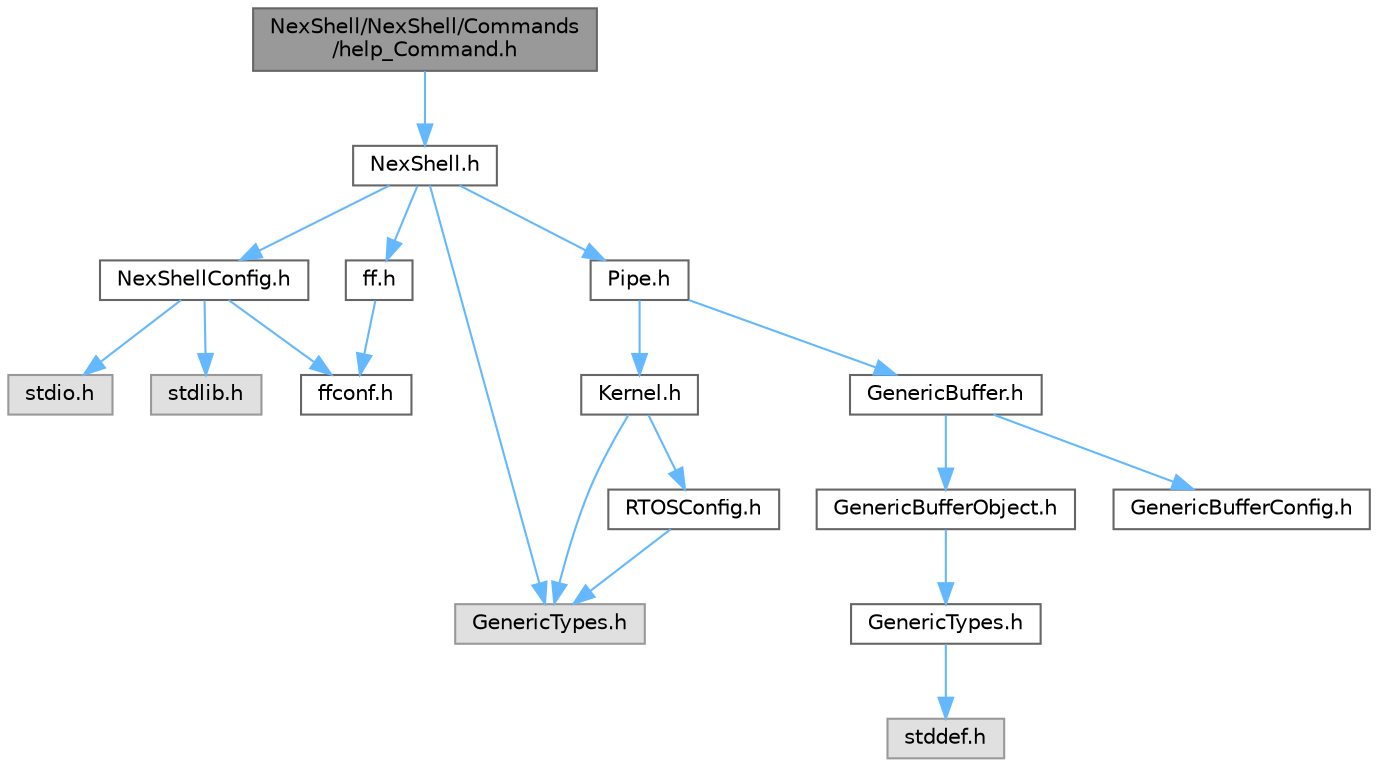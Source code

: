 digraph "NexShell/NexShell/Commands/help_Command.h"
{
 // LATEX_PDF_SIZE
  bgcolor="transparent";
  edge [fontname=Helvetica,fontsize=10,labelfontname=Helvetica,labelfontsize=10];
  node [fontname=Helvetica,fontsize=10,shape=box,height=0.2,width=0.4];
  Node1 [id="Node000001",label="NexShell/NexShell/Commands\l/help_Command.h",height=0.2,width=0.4,color="gray40", fillcolor="grey60", style="filled", fontcolor="black",tooltip=" "];
  Node1 -> Node2 [id="edge1_Node000001_Node000002",color="steelblue1",style="solid",tooltip=" "];
  Node2 [id="Node000002",label="NexShell.h",height=0.2,width=0.4,color="grey40", fillcolor="white", style="filled",URL="$_nex_shell_8h.html",tooltip=" "];
  Node2 -> Node3 [id="edge2_Node000002_Node000003",color="steelblue1",style="solid",tooltip=" "];
  Node3 [id="Node000003",label="NexShellConfig.h",height=0.2,width=0.4,color="grey40", fillcolor="white", style="filled",URL="$_nex_shell_config_8h.html",tooltip=" "];
  Node3 -> Node4 [id="edge3_Node000003_Node000004",color="steelblue1",style="solid",tooltip=" "];
  Node4 [id="Node000004",label="ffconf.h",height=0.2,width=0.4,color="grey40", fillcolor="white", style="filled",URL="$ffconf_8h_source.html",tooltip=" "];
  Node3 -> Node5 [id="edge4_Node000003_Node000005",color="steelblue1",style="solid",tooltip=" "];
  Node5 [id="Node000005",label="stdio.h",height=0.2,width=0.4,color="grey60", fillcolor="#E0E0E0", style="filled",tooltip=" "];
  Node3 -> Node6 [id="edge5_Node000003_Node000006",color="steelblue1",style="solid",tooltip=" "];
  Node6 [id="Node000006",label="stdlib.h",height=0.2,width=0.4,color="grey60", fillcolor="#E0E0E0", style="filled",tooltip=" "];
  Node2 -> Node7 [id="edge6_Node000002_Node000007",color="steelblue1",style="solid",tooltip=" "];
  Node7 [id="Node000007",label="GenericTypes.h",height=0.2,width=0.4,color="grey60", fillcolor="#E0E0E0", style="filled",tooltip=" "];
  Node2 -> Node8 [id="edge7_Node000002_Node000008",color="steelblue1",style="solid",tooltip=" "];
  Node8 [id="Node000008",label="Pipe.h",height=0.2,width=0.4,color="grey40", fillcolor="white", style="filled",URL="$_pipe_8h_source.html",tooltip=" "];
  Node8 -> Node9 [id="edge8_Node000008_Node000009",color="steelblue1",style="solid",tooltip=" "];
  Node9 [id="Node000009",label="Kernel.h",height=0.2,width=0.4,color="grey40", fillcolor="white", style="filled",URL="$_kernel_8h_source.html",tooltip=" "];
  Node9 -> Node7 [id="edge9_Node000009_Node000007",color="steelblue1",style="solid",tooltip=" "];
  Node9 -> Node10 [id="edge10_Node000009_Node000010",color="steelblue1",style="solid",tooltip=" "];
  Node10 [id="Node000010",label="RTOSConfig.h",height=0.2,width=0.4,color="grey40", fillcolor="white", style="filled",URL="$_r_t_o_s_config_8h_source.html",tooltip=" "];
  Node10 -> Node7 [id="edge11_Node000010_Node000007",color="steelblue1",style="solid",tooltip=" "];
  Node8 -> Node11 [id="edge12_Node000008_Node000011",color="steelblue1",style="solid",tooltip=" "];
  Node11 [id="Node000011",label="GenericBuffer.h",height=0.2,width=0.4,color="grey40", fillcolor="white", style="filled",URL="$_generic_buffer_8h_source.html",tooltip=" "];
  Node11 -> Node12 [id="edge13_Node000011_Node000012",color="steelblue1",style="solid",tooltip=" "];
  Node12 [id="Node000012",label="GenericBufferObject.h",height=0.2,width=0.4,color="grey40", fillcolor="white", style="filled",URL="$_generic_buffer_object_8h_source.html",tooltip=" "];
  Node12 -> Node13 [id="edge14_Node000012_Node000013",color="steelblue1",style="solid",tooltip=" "];
  Node13 [id="Node000013",label="GenericTypes.h",height=0.2,width=0.4,color="grey40", fillcolor="white", style="filled",URL="$_generic_buffer_2_generic_types_8h_source.html",tooltip=" "];
  Node13 -> Node14 [id="edge15_Node000013_Node000014",color="steelblue1",style="solid",tooltip=" "];
  Node14 [id="Node000014",label="stddef.h",height=0.2,width=0.4,color="grey60", fillcolor="#E0E0E0", style="filled",tooltip=" "];
  Node11 -> Node15 [id="edge16_Node000011_Node000015",color="steelblue1",style="solid",tooltip=" "];
  Node15 [id="Node000015",label="GenericBufferConfig.h",height=0.2,width=0.4,color="grey40", fillcolor="white", style="filled",URL="$_generic_buffer_config_8h_source.html",tooltip=" "];
  Node2 -> Node16 [id="edge17_Node000002_Node000016",color="steelblue1",style="solid",tooltip=" "];
  Node16 [id="Node000016",label="ff.h",height=0.2,width=0.4,color="grey40", fillcolor="white", style="filled",URL="$ff_8h_source.html",tooltip=" "];
  Node16 -> Node4 [id="edge18_Node000016_Node000004",color="steelblue1",style="solid",tooltip=" "];
}
